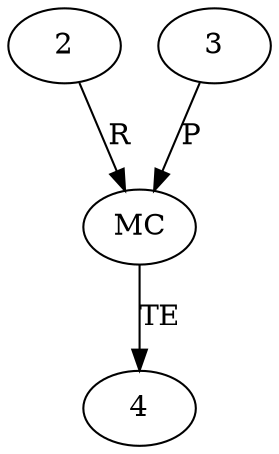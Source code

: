 digraph "AUG" {

  1 [ label="MC" s="setAccessible()" t="AccessibleObject" l="81" ];
  2 [ t="Method" n="m" ];
  3 [ t="boolean" v="true" ];
  4 [ t="Exception" n="e" ];
  2 -> 1 [ label="R" ];
  3 -> 1 [ label="P" ];
  1 -> 4 [ label="TE" ];
}
